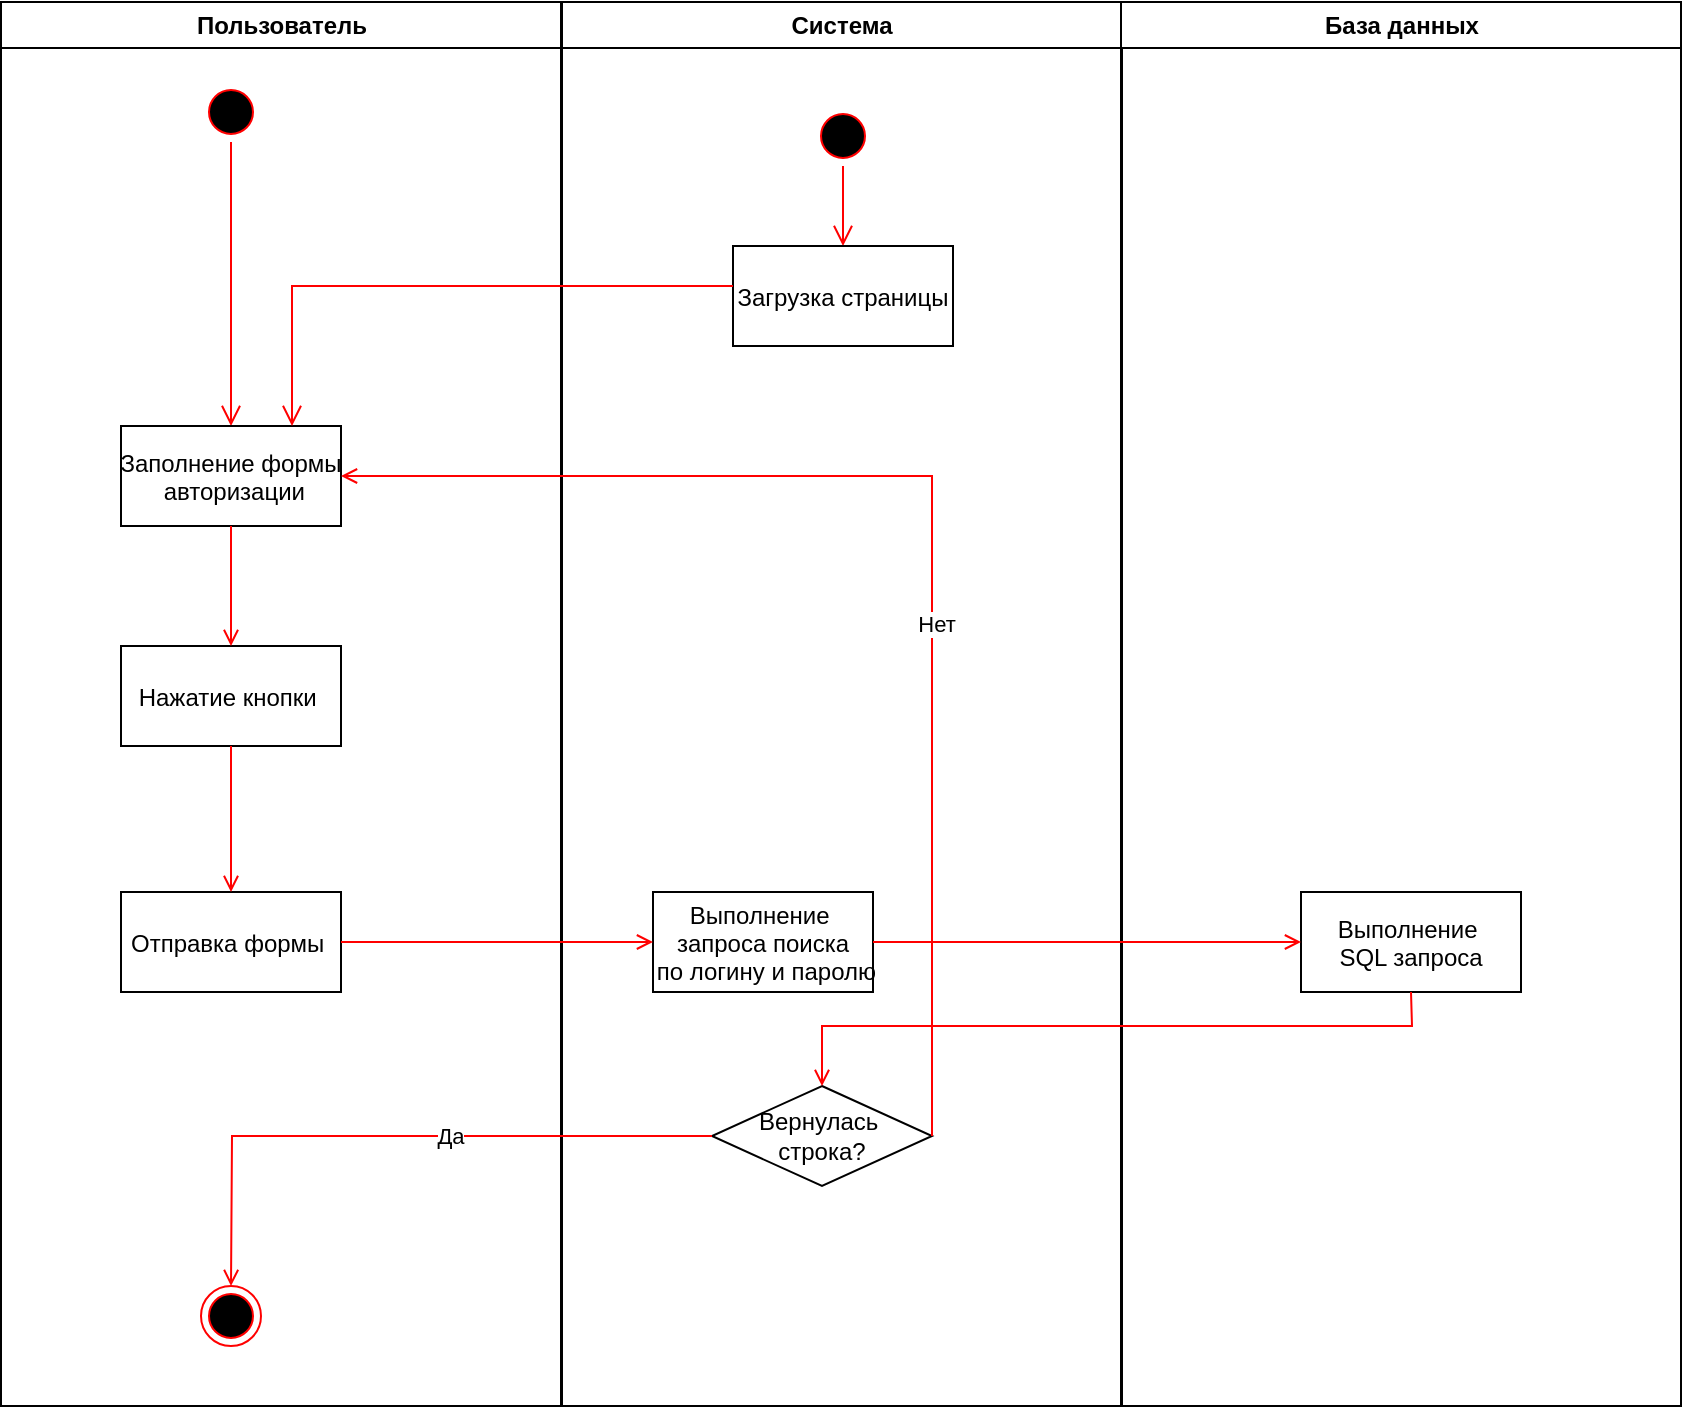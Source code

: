 <mxfile version="24.0.1" type="device">
  <diagram name="Page-1" id="e7e014a7-5840-1c2e-5031-d8a46d1fe8dd">
    <mxGraphModel dx="1002" dy="575" grid="1" gridSize="10" guides="1" tooltips="1" connect="1" arrows="1" fold="1" page="1" pageScale="1" pageWidth="1169" pageHeight="826" background="none" math="0" shadow="0">
      <root>
        <mxCell id="0" />
        <mxCell id="1" parent="0" />
        <mxCell id="2" value="Пользователь" style="swimlane;whiteSpace=wrap" parent="1" vertex="1">
          <mxGeometry x="164.5" y="128" width="280" height="702" as="geometry" />
        </mxCell>
        <mxCell id="5" value="" style="ellipse;shape=startState;fillColor=#000000;strokeColor=#ff0000;" parent="2" vertex="1">
          <mxGeometry x="100" y="40" width="30" height="30" as="geometry" />
        </mxCell>
        <mxCell id="6" value="" style="edgeStyle=elbowEdgeStyle;elbow=horizontal;verticalAlign=bottom;endArrow=open;endSize=8;strokeColor=#FF0000;endFill=1;rounded=0" parent="2" source="5" target="7" edge="1">
          <mxGeometry x="100" y="40" as="geometry">
            <mxPoint x="115" y="110" as="targetPoint" />
          </mxGeometry>
        </mxCell>
        <mxCell id="7" value="Заполнение формы&#xa; авторизации" style="" parent="2" vertex="1">
          <mxGeometry x="60" y="212" width="110" height="50" as="geometry" />
        </mxCell>
        <mxCell id="8" value="Нажатие кнопки " style="" parent="2" vertex="1">
          <mxGeometry x="60" y="322" width="110" height="50" as="geometry" />
        </mxCell>
        <mxCell id="9" value="" style="endArrow=open;strokeColor=#FF0000;endFill=1;rounded=0" parent="2" source="7" target="8" edge="1">
          <mxGeometry relative="1" as="geometry" />
        </mxCell>
        <mxCell id="10" value="Отправка формы " style="" parent="2" vertex="1">
          <mxGeometry x="60" y="445" width="110" height="50" as="geometry" />
        </mxCell>
        <mxCell id="11" value="" style="endArrow=open;strokeColor=#FF0000;endFill=1;rounded=0" parent="2" source="8" target="10" edge="1">
          <mxGeometry relative="1" as="geometry" />
        </mxCell>
        <mxCell id="38" value="" style="ellipse;shape=endState;fillColor=#000000;strokeColor=#ff0000" parent="2" vertex="1">
          <mxGeometry x="100" y="642" width="30" height="30" as="geometry" />
        </mxCell>
        <mxCell id="3" value="Система" style="swimlane;whiteSpace=wrap" parent="1" vertex="1">
          <mxGeometry x="445" y="128" width="280" height="702" as="geometry" />
        </mxCell>
        <mxCell id="13" value="" style="ellipse;shape=startState;fillColor=#000000;strokeColor=#ff0000;" parent="3" vertex="1">
          <mxGeometry x="125.5" y="52" width="30" height="30" as="geometry" />
        </mxCell>
        <mxCell id="14" value="" style="edgeStyle=elbowEdgeStyle;elbow=horizontal;verticalAlign=bottom;endArrow=open;endSize=8;strokeColor=#FF0000;endFill=1;rounded=0" parent="3" source="13" target="15" edge="1">
          <mxGeometry x="40" y="20" as="geometry">
            <mxPoint x="120.5" y="102" as="targetPoint" />
          </mxGeometry>
        </mxCell>
        <mxCell id="15" value="Загрузка страницы" style="" parent="3" vertex="1">
          <mxGeometry x="85.5" y="122" width="110" height="50" as="geometry" />
        </mxCell>
        <mxCell id="18" value="Выполнение &#xa;запроса поиска&#xa; по логину и паролю" style="" parent="3" vertex="1">
          <mxGeometry x="45.5" y="445" width="110" height="50" as="geometry" />
        </mxCell>
        <mxCell id="XaVz3f0vhZOFfbETc9kC-45" value="Вернулась&amp;nbsp;&lt;div&gt;строка?&lt;/div&gt;" style="shape=rhombus;perimeter=rhombusPerimeter;whiteSpace=wrap;html=1;" vertex="1" parent="3">
          <mxGeometry x="75" y="542" width="110" height="50" as="geometry" />
        </mxCell>
        <mxCell id="4" value="База данных" style="swimlane;whiteSpace=wrap" parent="1" vertex="1">
          <mxGeometry x="724.5" y="128" width="280" height="702" as="geometry" />
        </mxCell>
        <mxCell id="33" value="Выполнение &#xa;SQL запроса" style="" parent="4" vertex="1">
          <mxGeometry x="90" y="445" width="110" height="50" as="geometry" />
        </mxCell>
        <mxCell id="20" value="" style="endArrow=open;strokeColor=#FF0000;endFill=1;rounded=0" parent="1" source="10" target="18" edge="1">
          <mxGeometry relative="1" as="geometry" />
        </mxCell>
        <mxCell id="XaVz3f0vhZOFfbETc9kC-42" value="" style="edgeStyle=elbowEdgeStyle;elbow=horizontal;verticalAlign=bottom;endArrow=open;endSize=8;strokeColor=#FF0000;endFill=1;rounded=0;" edge="1" parent="1" source="15" target="7">
          <mxGeometry x="100" y="40" as="geometry">
            <mxPoint x="290.5" y="350" as="targetPoint" />
            <mxPoint x="289.5" y="208" as="sourcePoint" />
            <Array as="points">
              <mxPoint x="310" y="270" />
            </Array>
          </mxGeometry>
        </mxCell>
        <mxCell id="XaVz3f0vhZOFfbETc9kC-46" value="" style="edgeStyle=none;strokeColor=#FF0000;endArrow=open;endFill=1;rounded=0;exitX=0.5;exitY=1;exitDx=0;exitDy=0;" edge="1" parent="1" source="33" target="XaVz3f0vhZOFfbETc9kC-45">
          <mxGeometry width="100" height="100" relative="1" as="geometry">
            <mxPoint x="704.5" y="607.5" as="sourcePoint" />
            <mxPoint x="824.5" y="608" as="targetPoint" />
            <Array as="points">
              <mxPoint x="870" y="640" />
              <mxPoint x="575" y="640" />
            </Array>
          </mxGeometry>
        </mxCell>
        <mxCell id="XaVz3f0vhZOFfbETc9kC-49" value="" style="edgeStyle=none;strokeColor=#FF0000;endArrow=open;endFill=1;rounded=0;exitX=0;exitY=0.5;exitDx=0;exitDy=0;entryX=0.5;entryY=0;entryDx=0;entryDy=0;" edge="1" parent="1" source="XaVz3f0vhZOFfbETc9kC-45" target="38">
          <mxGeometry width="100" height="100" relative="1" as="geometry">
            <mxPoint x="880" y="633" as="sourcePoint" />
            <mxPoint x="621" y="696" as="targetPoint" />
            <Array as="points">
              <mxPoint x="280" y="695" />
            </Array>
          </mxGeometry>
        </mxCell>
        <mxCell id="XaVz3f0vhZOFfbETc9kC-50" value="Да" style="edgeLabel;html=1;align=center;verticalAlign=middle;resizable=0;points=[];" vertex="1" connectable="0" parent="XaVz3f0vhZOFfbETc9kC-49">
          <mxGeometry x="-0.164" relative="1" as="geometry">
            <mxPoint as="offset" />
          </mxGeometry>
        </mxCell>
        <mxCell id="XaVz3f0vhZOFfbETc9kC-52" value="" style="edgeStyle=none;strokeColor=#FF0000;endArrow=open;endFill=1;rounded=0;exitX=1;exitY=0.5;exitDx=0;exitDy=0;entryX=0;entryY=0.5;entryDx=0;entryDy=0;" edge="1" parent="1" source="18" target="33">
          <mxGeometry width="100" height="100" relative="1" as="geometry">
            <mxPoint x="880" y="633" as="sourcePoint" />
            <mxPoint x="621" y="696" as="targetPoint" />
          </mxGeometry>
        </mxCell>
        <mxCell id="XaVz3f0vhZOFfbETc9kC-54" value="" style="edgeStyle=none;strokeColor=#FF0000;endArrow=open;endFill=1;rounded=0;exitX=1;exitY=0.5;exitDx=0;exitDy=0;entryX=1;entryY=0.5;entryDx=0;entryDy=0;" edge="1" parent="1" source="XaVz3f0vhZOFfbETc9kC-45" target="7">
          <mxGeometry width="100" height="100" relative="1" as="geometry">
            <mxPoint x="530" y="705" as="sourcePoint" />
            <mxPoint x="360" y="430" as="targetPoint" />
            <Array as="points">
              <mxPoint x="630" y="365" />
            </Array>
          </mxGeometry>
        </mxCell>
        <mxCell id="XaVz3f0vhZOFfbETc9kC-56" value="Нет" style="edgeLabel;html=1;align=center;verticalAlign=middle;resizable=0;points=[];" vertex="1" connectable="0" parent="XaVz3f0vhZOFfbETc9kC-54">
          <mxGeometry x="-0.18" y="-2" relative="1" as="geometry">
            <mxPoint as="offset" />
          </mxGeometry>
        </mxCell>
      </root>
    </mxGraphModel>
  </diagram>
</mxfile>
